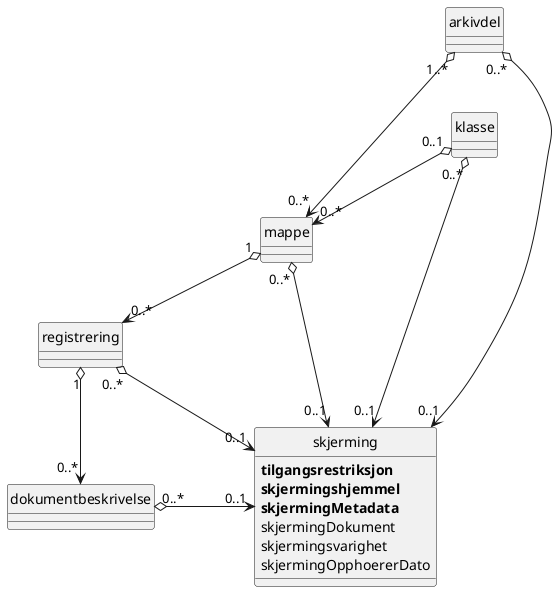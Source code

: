 @startuml
scale max 4096 width
skinparam nodesep 100
hide circle

class klasse
class arkivdel
class mappe
class registrering
class dokumentbeskrivelse
class skjerming {
  <b>tilgangsrestriksjon</b>
  <b>skjermingshjemmel</b>
  <b>skjermingMetadata</b>
  skjermingDokument
  skjermingsvarighet
  skjermingOpphoererDato
}

klasse "0..1" o--> "0..*" mappe
arkivdel "1..*" o--> "0..*" mappe
mappe "1" o--> "0..*" registrering
registrering "1" o--> "0..*" dokumentbeskrivelse

klasse "0..*" o-> "0..1" skjerming
arkivdel "0..*" o-> "0..1" skjerming
arkivdel -[hidden]- klasse
mappe "0..*" o-> "0..1" skjerming
registrering "0..*" o-> "0..1" skjerming
dokumentbeskrivelse "0..*" o-> "0..1" skjerming
@enduml
